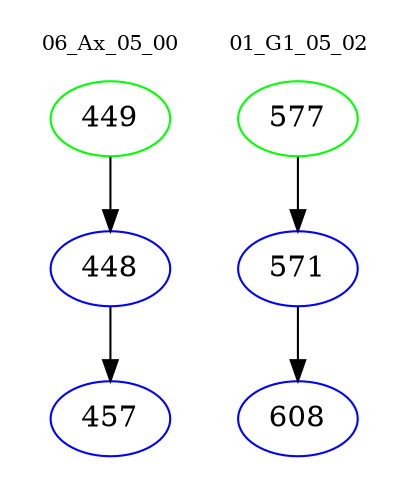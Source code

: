 digraph{
subgraph cluster_0 {
color = white
label = "06_Ax_05_00";
fontsize=10;
T0_449 [label="449", color="green"]
T0_449 -> T0_448 [color="black"]
T0_448 [label="448", color="blue"]
T0_448 -> T0_457 [color="black"]
T0_457 [label="457", color="blue"]
}
subgraph cluster_1 {
color = white
label = "01_G1_05_02";
fontsize=10;
T1_577 [label="577", color="green"]
T1_577 -> T1_571 [color="black"]
T1_571 [label="571", color="blue"]
T1_571 -> T1_608 [color="black"]
T1_608 [label="608", color="blue"]
}
}
